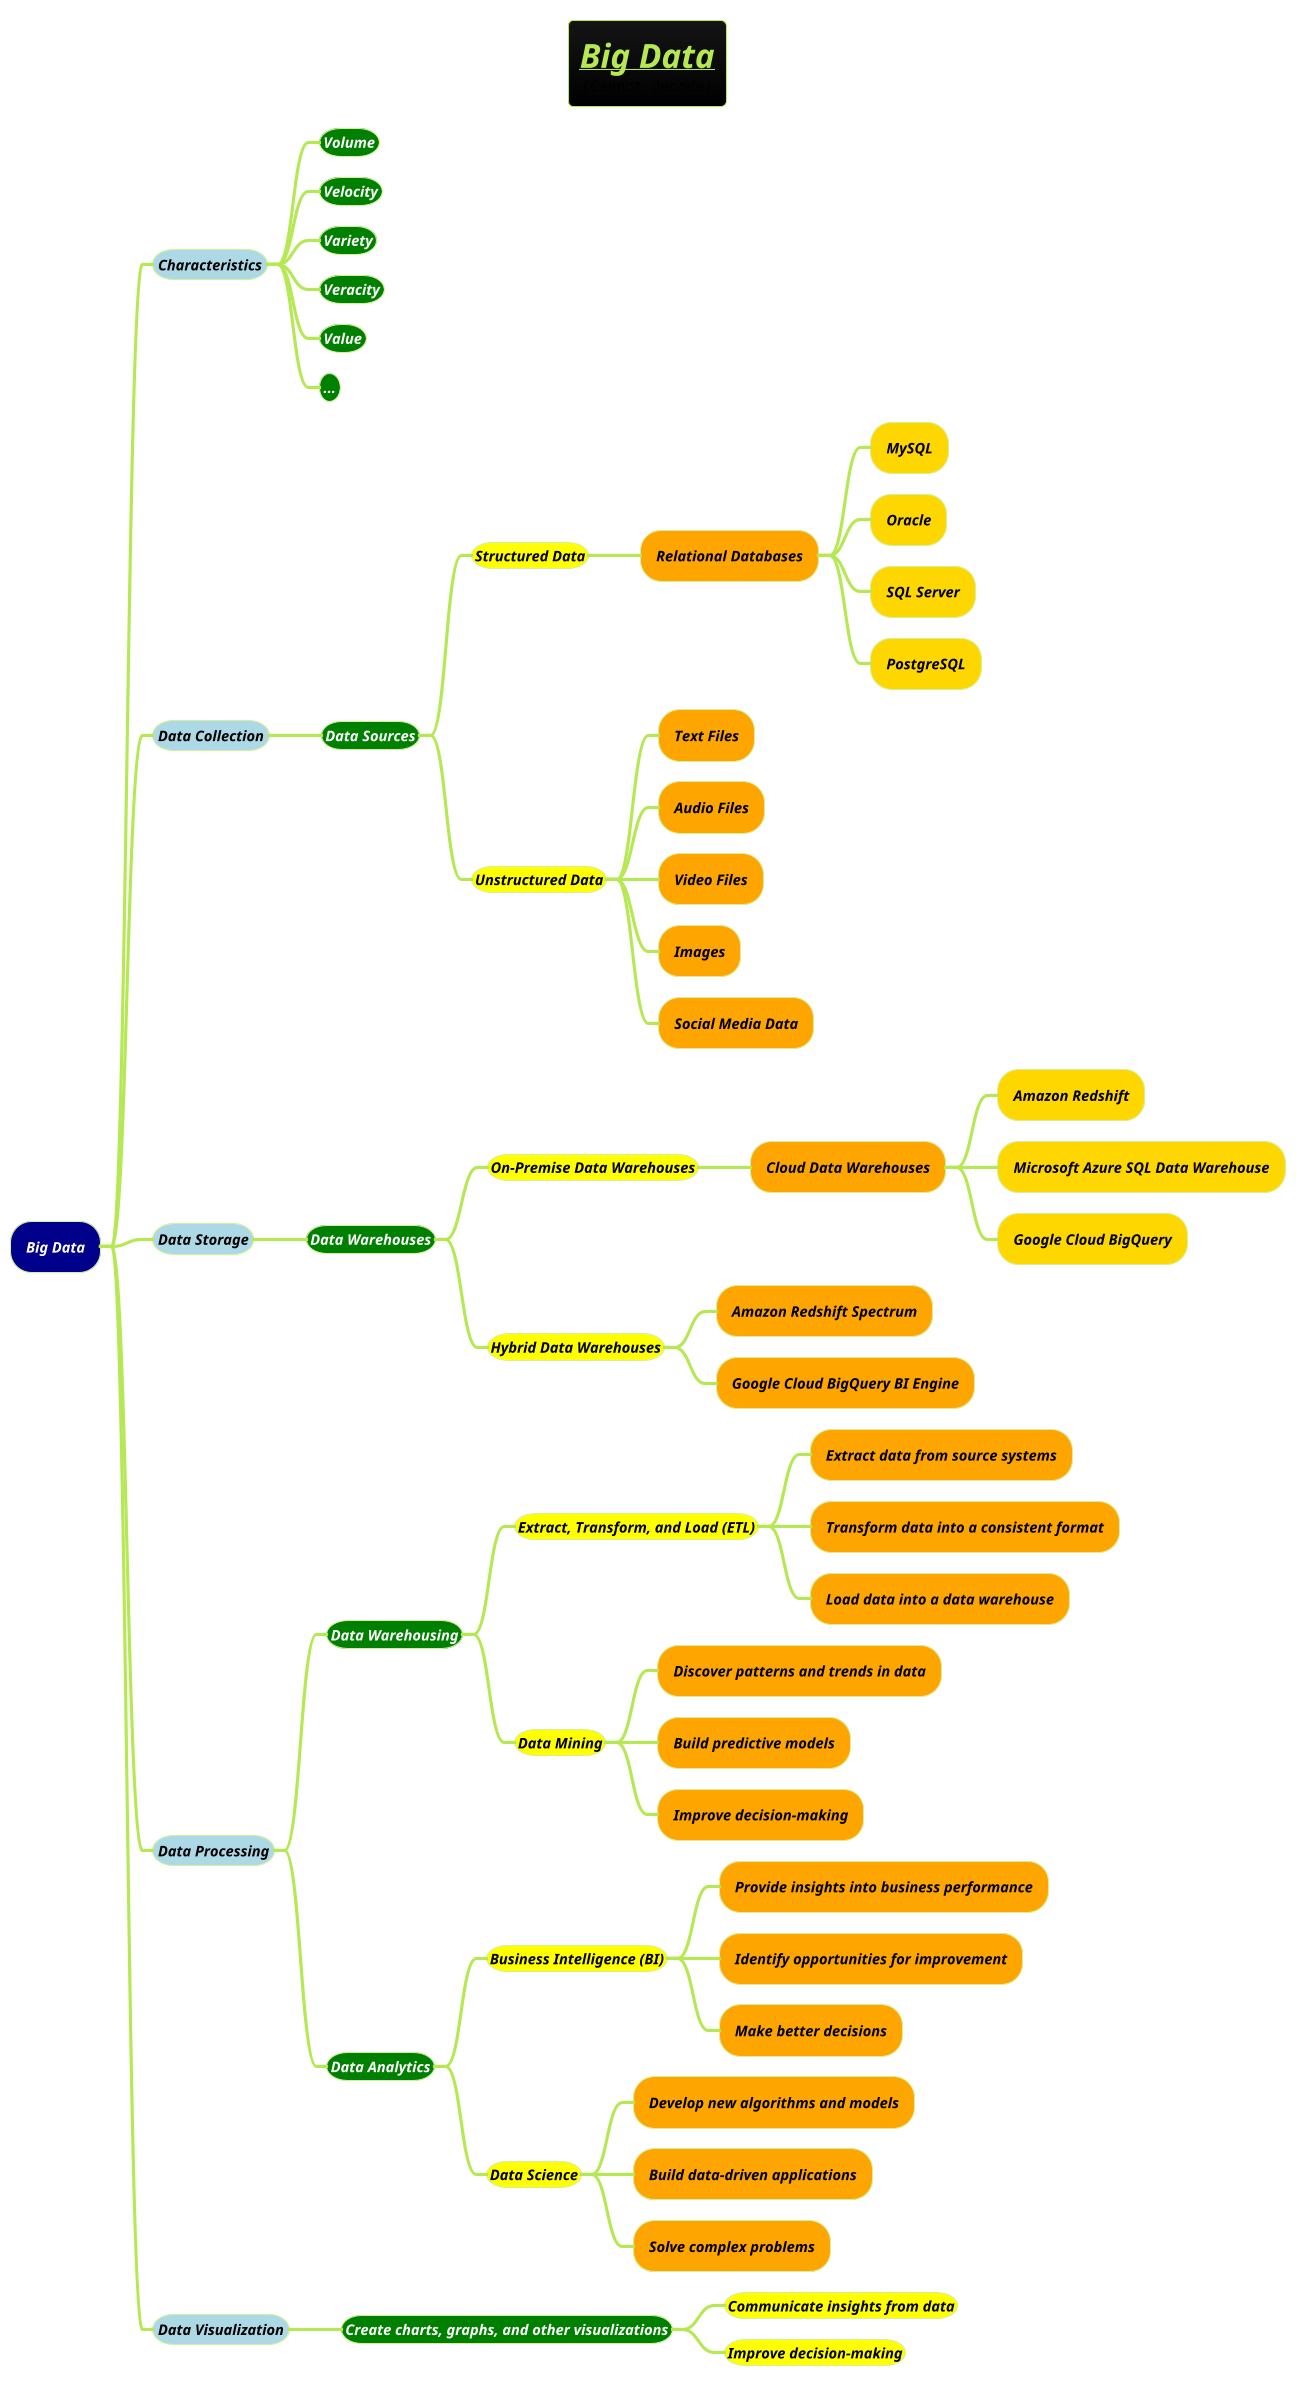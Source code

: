 @startmindmap
title =<i><u>Big Data\n<img:images/img_22.png{scale=.4}>
!theme hacker


*[#darkblue] <i><size:14><b><color #white>Big Data
**[#lightblue] <i><size:14><b><color #black>Characteristics
***[#green] <i><size:14><b><color #white>Volume
***[#green] <i><size:14><b><color #white>Velocity
***[#green] <i><size:14><b><color #white>Variety
***[#green] <i><size:14><b><color #white>Veracity
***[#green] <i><size:14><b><color #white>Value
***[#green] <i><size:14><b><color #white>...
**[#lightblue] <i><size:14><b><color #black>Data Collection
***[#green] <i><size:14><b><color #white>Data Sources
****[#yellow] <i><size:14><b><color #black>Structured Data
*****[#orange] <i><size:14><b><color #black>Relational Databases
******[#gold] <i><size:14><b><color #black>MySQL
******[#gold] <i><size:14><b><color #black>Oracle
******[#gold] <i><size:14><b><color #black>SQL Server
******[#gold] <i><size:14><b><color #black>PostgreSQL
****[#yellow] <i><size:14><b><color #black>Unstructured Data
*****[#orange] <i><size:14><b><color #black>Text Files
*****[#orange] <i><size:14><b><color #black>Audio Files
*****[#orange] <i><size:14><b><color #black>Video Files
*****[#orange] <i><size:14><b><color #black>Images
*****[#orange] <i><size:14><b><color #black>Social Media Data
**[#lightblue] <i><size:14><b><color #black>Data Storage
***[#green] <i><size:14><b><color #white>Data Warehouses
****[#yellow] <i><size:14><b><color #black>On-Premise Data Warehouses
*****[#orange] <i><size:14><b><color #black>Cloud Data Warehouses
******[#gold] <i><size:14><b><color #black>Amazon Redshift
******[#gold] <i><size:14><b><color #black>Microsoft Azure SQL Data Warehouse
******[#gold] <i><size:14><b><color #black>Google Cloud BigQuery
****[#yellow] <i><size:14><b><color #black>Hybrid Data Warehouses
*****[#orange] <i><size:14><b><color #black>Amazon Redshift Spectrum
*****[#orange] <i><size:14><b><color #black>Google Cloud BigQuery BI Engine
**[#lightblue] <i><size:14><b><color #black>Data Processing
***[#green] <i><size:14><b><color #white>Data Warehousing
****[#yellow] <i><size:14><b><color #black>Extract, Transform, and Load (ETL)
*****[#orange] <i><size:14><b><color #black>Extract data from source systems
*****[#orange] <i><size:14><b><color #black>Transform data into a consistent format
*****[#orange] <i><size:14><b><color #black>Load data into a data warehouse
****[#yellow] <i><size:14><b><color #black>Data Mining
*****[#orange] <i><size:14><b><color #black>Discover patterns and trends in data
*****[#orange] <i><size:14><b><color #black>Build predictive models
*****[#orange] <i><size:14><b><color #black>Improve decision-making
***[#green] <i><size:14><b><color #white>Data Analytics
****[#yellow] <i><size:14><b><color #black>Business Intelligence (BI)
*****[#orange] <i><size:14><b><color #black>Provide insights into business performance
*****[#orange] <i><size:14><b><color #black>Identify opportunities for improvement
*****[#orange] <i><size:14><b><color #black>Make better decisions
****[#yellow] <i><size:14><b><color #black>Data Science
*****[#orange] <i><size:14><b><color #black>Develop new algorithms and models
*****[#orange] <i><size:14><b><color #black>Build data-driven applications
*****[#orange] <i><size:14><b><color #black>Solve complex problems
**[#lightblue] <i><size:14><b><color #black>Data Visualization
***[#green] <i><size:14><b><color #white>Create charts, graphs, and other visualizations
****[#yellow] <i><size:14><b><color #black>Communicate insights from data
****[#yellow] <i><size:14><b><color #black>Improve decision-making
@endmindmap
